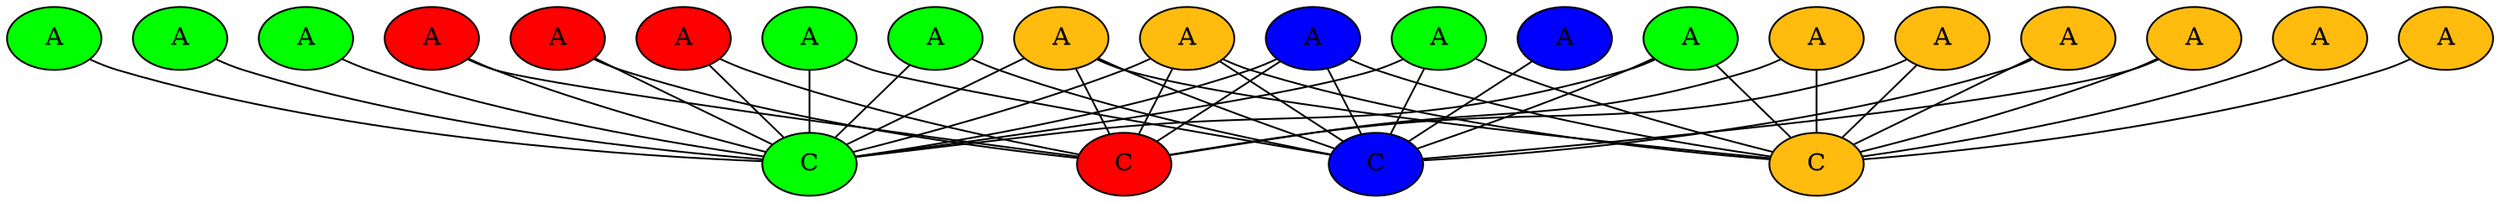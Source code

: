 graph G {
4[fillcolor="#FF0000",style=filled pos="0,0!" label="A"];
5[fillcolor="#ffbb0e",style=filled pos="0,1!" label="A"];
6[fillcolor="#ffbb0e",style=filled pos="0,2!" label="A"];
7[fillcolor="#00FF00",style=filled pos="0,3!" label="A"];
8[fillcolor="#0000FF",style=filled pos="0,4!" label="A"];
9[fillcolor="#ffbb0e",style=filled pos="0,5!" label="A"];
10[fillcolor="#00FF00",style=filled pos="0,6!" label="A"];
11[fillcolor="#FF0000",style=filled pos="0,7!" label="A"];
12[fillcolor="#FF0000",style=filled pos="0,8!" label="A"];
13[fillcolor="#ffbb0e",style=filled pos="0,9!" label="A"];
14[fillcolor="#0000FF",style=filled pos="0,10!" label="A"];
15[fillcolor="#ffbb0e",style=filled pos="0,11!" label="A"];
16[fillcolor="#ffbb0e",style=filled pos="0,12!" label="A"];
17[fillcolor="#ffbb0e",style=filled pos="0,13!" label="A"];
18[fillcolor="#00FF00",style=filled pos="0,14!" label="A"];
19[fillcolor="#00FF00",style=filled pos="0,15!" label="A"];
20[fillcolor="#00FF00",style=filled pos="0,16!" label="A"];
21[fillcolor="#ffbb0e",style=filled pos="0,17!" label="A"];
22[fillcolor="#00FF00",style=filled pos="0,18!" label="A"];
23[fillcolor="#00FF00",style=filled pos="0,19!" label="A"];
0[fillcolor="#FF0000",style=filled pos="5,0!" label="C"];
1[fillcolor="#00FF00",style=filled pos="5,1!" label="C"];
2[fillcolor="#0000FF",style=filled pos="5,2!" label="C"];
3[fillcolor="#ffbb0e",style=filled pos="5,3!" label="C"];
4--1;
5--2;
6--1;
7--2;
8--2;
9--3;
10--1;
11--1;
12--0;
13--3;
14--3;
15--0;
16--3;
17--3;
18--1;
19--1;
20--1;
21--3;
22--1;
23--1;
12--1;
20--2;
14--0;
16--2;
6--2;
4--0;
23--2;
14--1;
15--3;
11--0;
6--0;
15--2;
7--1;
5--3;
23--3;
17--0;
13--0;
6--3;
15--1;
14--2;
19--3;
19--2;
}